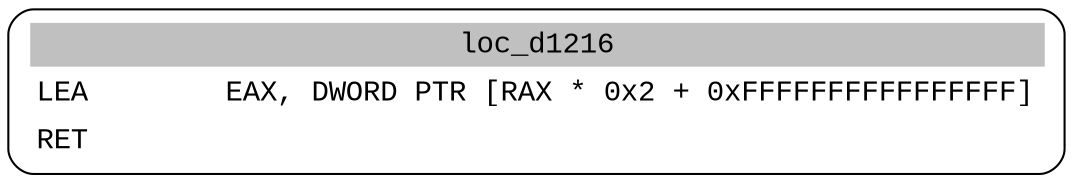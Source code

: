 digraph asm_graph {
1941 [
shape="Mrecord" fontname="Courier New"label =<<table border="0" cellborder="0" cellpadding="3"><tr><td align="center" colspan="2" bgcolor="grey">loc_d1216</td></tr><tr><td align="left">LEA        EAX, DWORD PTR [RAX * 0x2 + 0xFFFFFFFFFFFFFFFF]</td></tr><tr><td align="left">RET        </td></tr></table>> ];
}